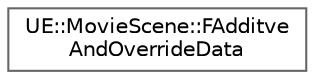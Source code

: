 digraph "Graphical Class Hierarchy"
{
 // INTERACTIVE_SVG=YES
 // LATEX_PDF_SIZE
  bgcolor="transparent";
  edge [fontname=Helvetica,fontsize=10,labelfontname=Helvetica,labelfontsize=10];
  node [fontname=Helvetica,fontsize=10,shape=box,height=0.2,width=0.4];
  rankdir="LR";
  Node0 [id="Node000000",label="UE::MovieScene::FAdditve\lAndOverrideData",height=0.2,width=0.4,color="grey40", fillcolor="white", style="filled",URL="$d6/d4e/structUE_1_1MovieScene_1_1FAdditveAndOverrideData.html",tooltip=" "];
}
